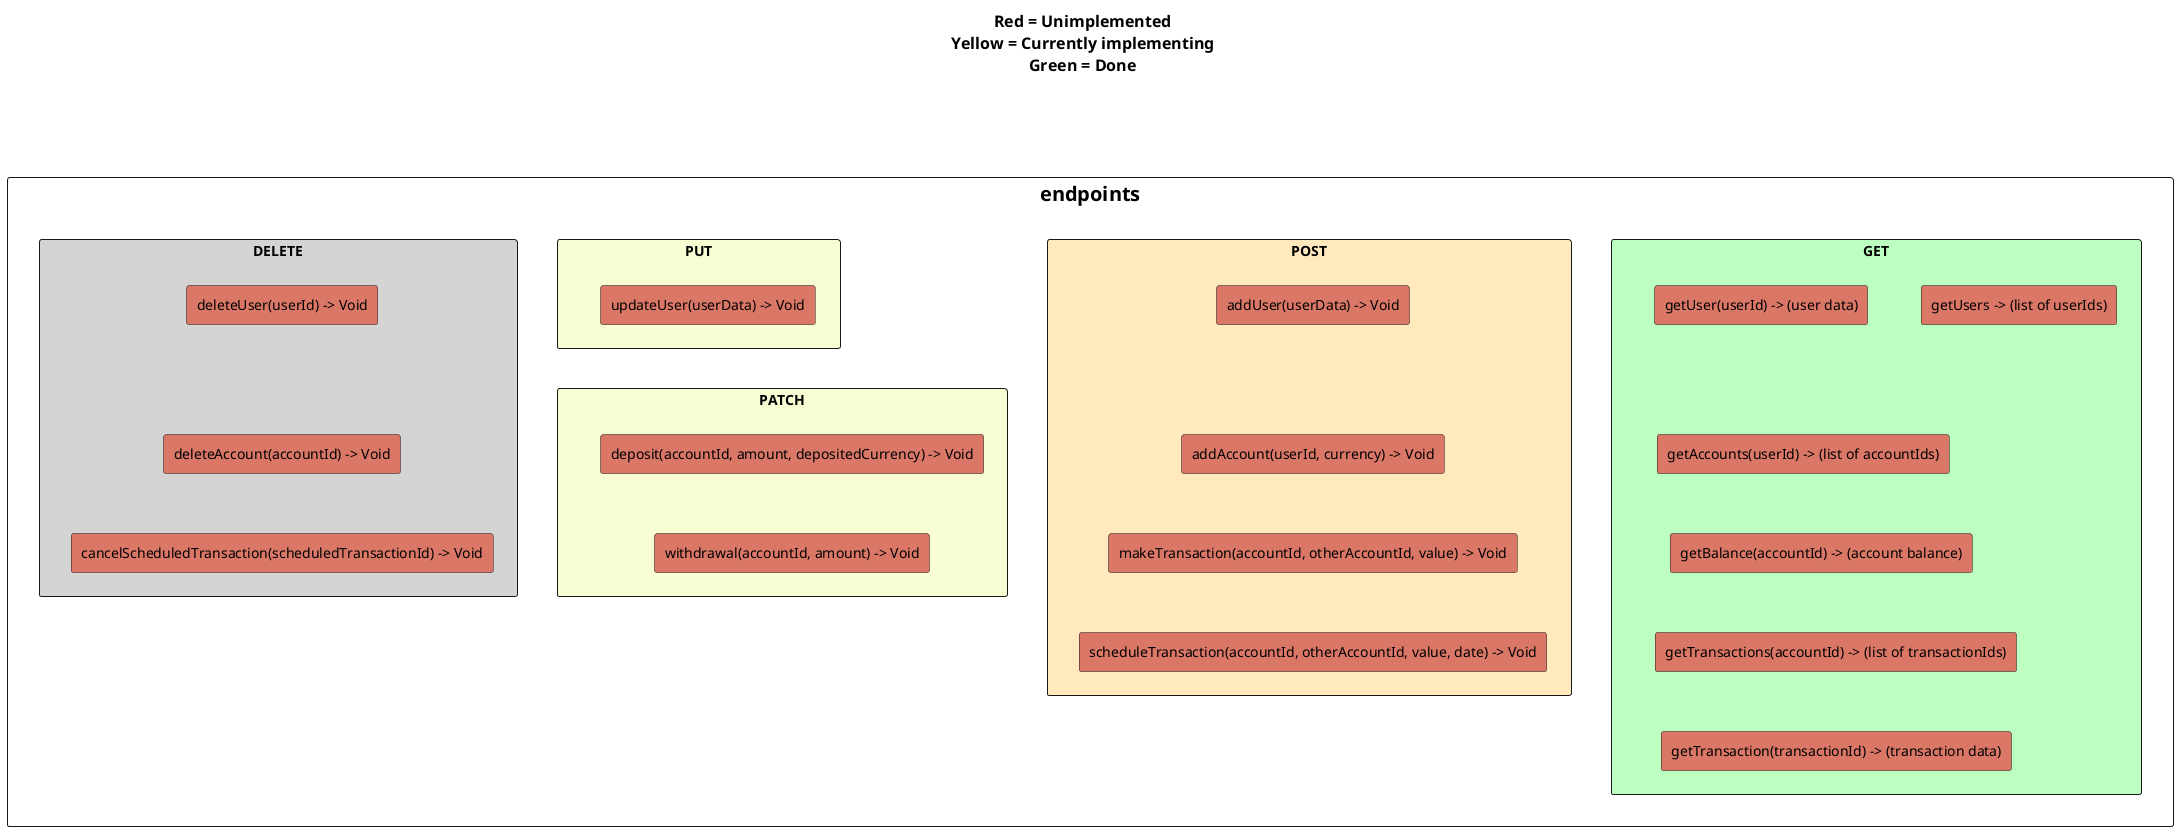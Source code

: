 @startuml

!$unimplemented_color = "#db7767"
!$implementing_color = "#faf6a7"
!$done_color = "#75e67b"

!$get_color = "#bdffc0"
!$post_color = "#ffe9bd"
!$put_color = "#f8fcd2"
!$patch_color = "#f8fcd2"
!$delete_color = "#d4d4d4"

title <size:16>Red = Unimplemented\n<size:16>Yellow = Currently implementing\n<size:16>Green = Done

rectangle <size:20>endpoints {
    rectangle GET $get_color {
        rectangle getUsers as "getUsers -> (list of userIds)" $unimplemented_color
        rectangle getUser as "getUser(userId) -> (user data)" $unimplemented_color
        rectangle getAccounts as "getAccounts(userId) -> (list of accountIds)" $unimplemented_color
        rectangle getBalance as "getBalance(accountId) -> (account balance)" $unimplemented_color
        rectangle getTransactions as "getTransactions(accountId) -> (list of transactionIds)" $unimplemented_color
        rectangle getTransaction as "getTransaction(transactionId) -> (transaction data)" $unimplemented_color
    }

    rectangle POST $post_color {
        rectangle addUser as "addUser(userData) -> Void" $unimplemented_color
        rectangle addAccount as "addAccount(userId, currency) -> Void" $unimplemented_color
        rectangle makeTransaction as "makeTransaction(accountId, otherAccountId, value) -> Void" $unimplemented_color
        rectangle scheduleTransaction as "scheduleTransaction(accountId, otherAccountId, value, date) -> Void" $unimplemented_color
    }

    rectangle PUT $put_color {
        rectangle updateUser as "updateUser(userData) -> Void" $unimplemented_color
    }

    rectangle PATCH $patch_color {
        rectangle deposit as "deposit(accountId, amount, depositedCurrency) -> Void" $unimplemented_color
        rectangle withdrawal as "withdrawal(accountId, amount) -> Void" $unimplemented_color
    }

    rectangle DELETE $delete_color {
        rectangle deleteUser as "deleteUser(userId) -> Void" $unimplemented_color
        rectangle deleteAccount as "deleteAccount(accountId) -> Void" $unimplemented_color
        rectangle cancelScheduledTransaction as "cancelScheduledTransaction(scheduledTransactionId) -> Void" $unimplemented_color
    }
}


GET -[hidden]right- POST
POST -[hidden]right- PATCH
POST -[hidden]right- PUT
PUT -[hidden]right- DELETE

getUser -[hidden]down- getUser
getUser -[hidden]down- getAccounts
getAccounts -[hidden]down- getBalance
getBalance -[hidden]down- getTransactions
getTransactions -[hidden]down- getTransaction

addUser -[hidden]down- addAccount
addAccount -[hidden]down- makeTransaction
makeTransaction -[hidden]down- scheduleTransaction

deposit -[hidden]down- withdrawal

deleteUser -[hidden]down- deleteAccount
deleteAccount -[hidden]down- cancelScheduledTransaction

PUT -[hidden]down- PATCH

@enduml
